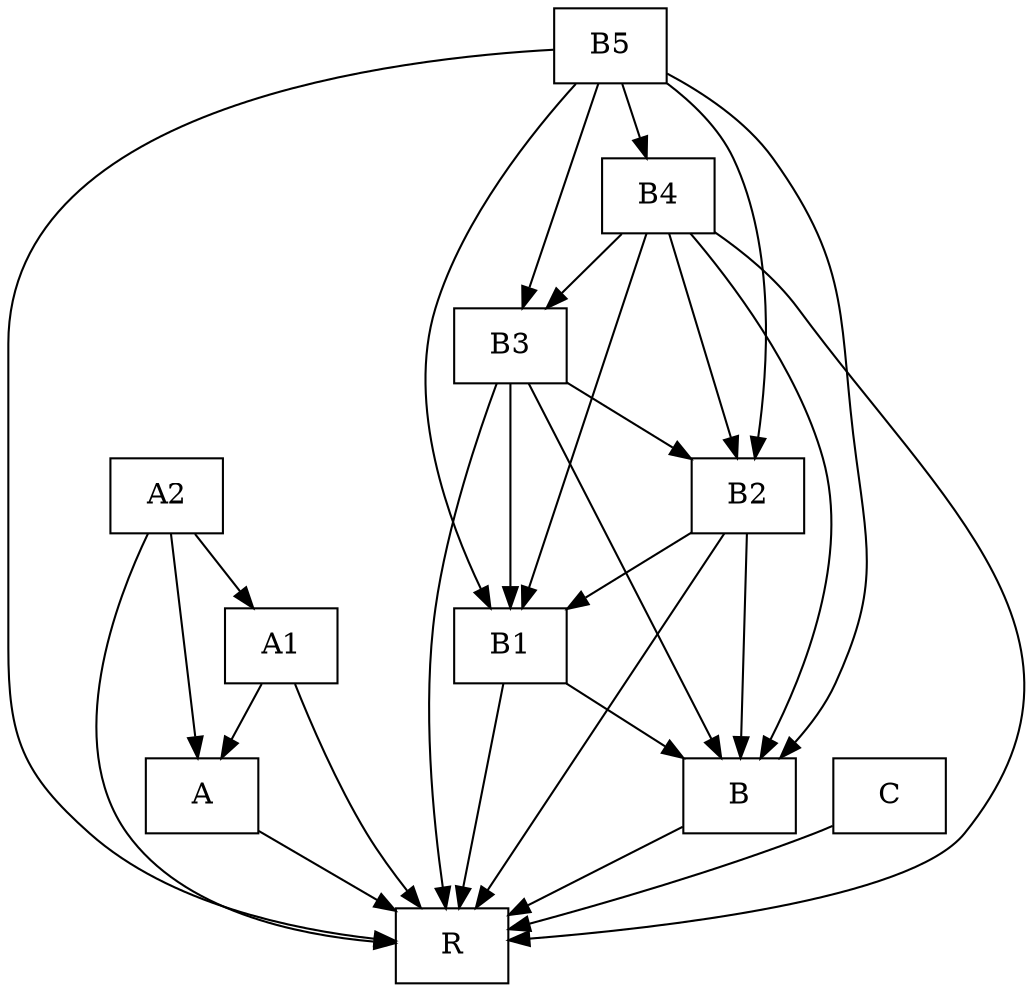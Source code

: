 digraph{
graph [rankdir=TB];
node [shape=box];
edge [arrowhead=normal];
0[label="A2",]
1[label="B5",]
2[label="B4",]
3[label="A1",]
4[label="B3",]
5[label="B2",]
6[label="A",]
7[label="B",]
8[label="R",]
9[label="C",]
10[label="B1",]
0->3[label="",]
0->6[label="",]
0->8[label="",]
1->2[label="",]
1->4[label="",]
1->5[label="",]
1->7[label="",]
1->8[label="",]
1->10[label="",]
2->4[label="",]
2->5[label="",]
2->7[label="",]
2->8[label="",]
2->10[label="",]
3->6[label="",]
3->8[label="",]
4->5[label="",]
4->7[label="",]
4->8[label="",]
4->10[label="",]
5->7[label="",]
5->8[label="",]
5->10[label="",]
6->8[label="",]
7->8[label="",]
9->8[label="",]
10->7[label="",]
10->8[label="",]
}
